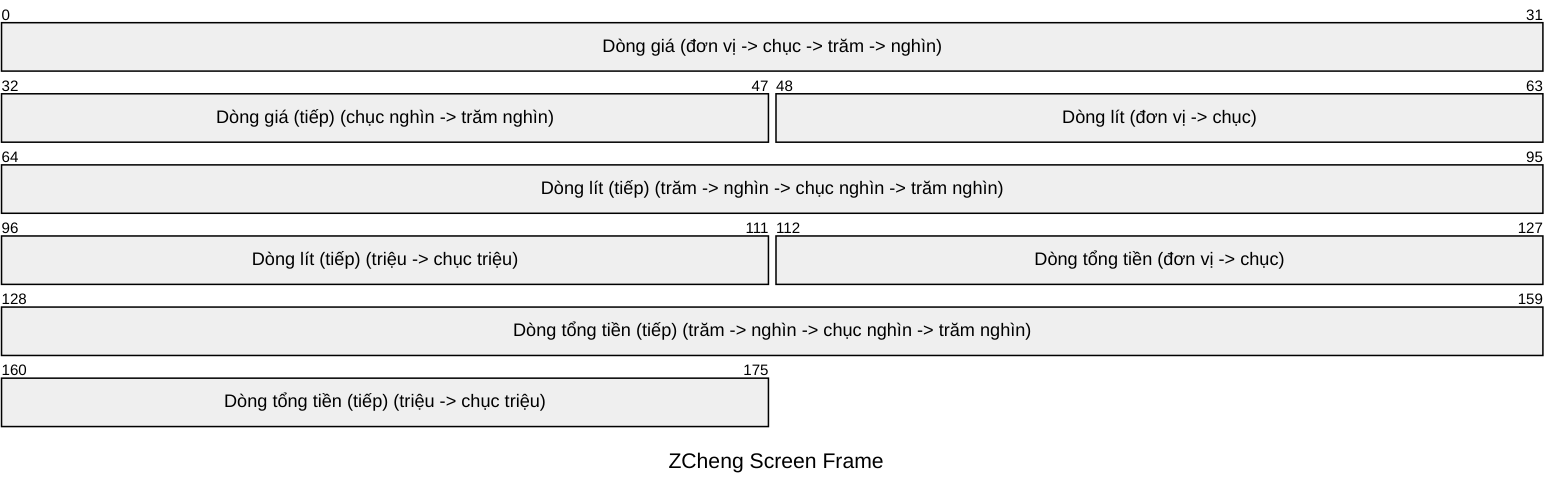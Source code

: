 ---
title: "ZCheng Screen Frame"
---
packet-beta
0-31: "Dòng giá (đơn vị -> chục -> trăm -> nghìn)"
32-47: "Dòng giá (tiếp) (chục nghìn -> trăm nghìn)"
48-63: "Dòng lít (đơn vị -> chục)"
64-95: "Dòng lít (tiếp) (trăm -> nghìn -> chục nghìn -> trăm nghìn)"
96-111: "Dòng lít (tiếp) (triệu -> chục triệu)"
112-127: "Dòng tổng tiền (đơn vị -> chục)"
128-159: "Dòng tổng tiền (tiếp) (trăm -> nghìn -> chục nghìn -> trăm nghìn)"
160-175: "Dòng tổng tiền (tiếp) (triệu -> chục triệu)"